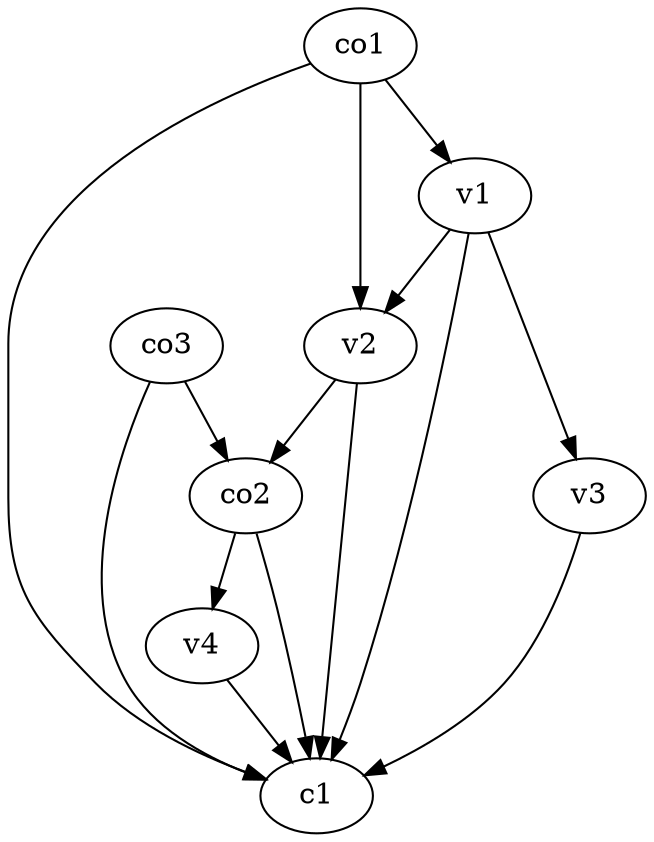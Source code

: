 strict digraph  {
c1;
v1;
v2;
v3;
v4;
co1;
co2;
co3;
v1 -> c1  [weight=1];
v1 -> v2  [weight=1];
v1 -> v3  [weight=1];
v2 -> c1  [weight=1];
v2 -> co2  [weight=1];
v3 -> c1  [weight=1];
v4 -> c1  [weight=1];
co1 -> c1  [weight=1];
co1 -> v2  [weight=1];
co1 -> v1  [weight=1];
co2 -> c1  [weight=1];
co2 -> v4  [weight=1];
co3 -> c1  [weight=1];
co3 -> co2  [weight=1];
}
